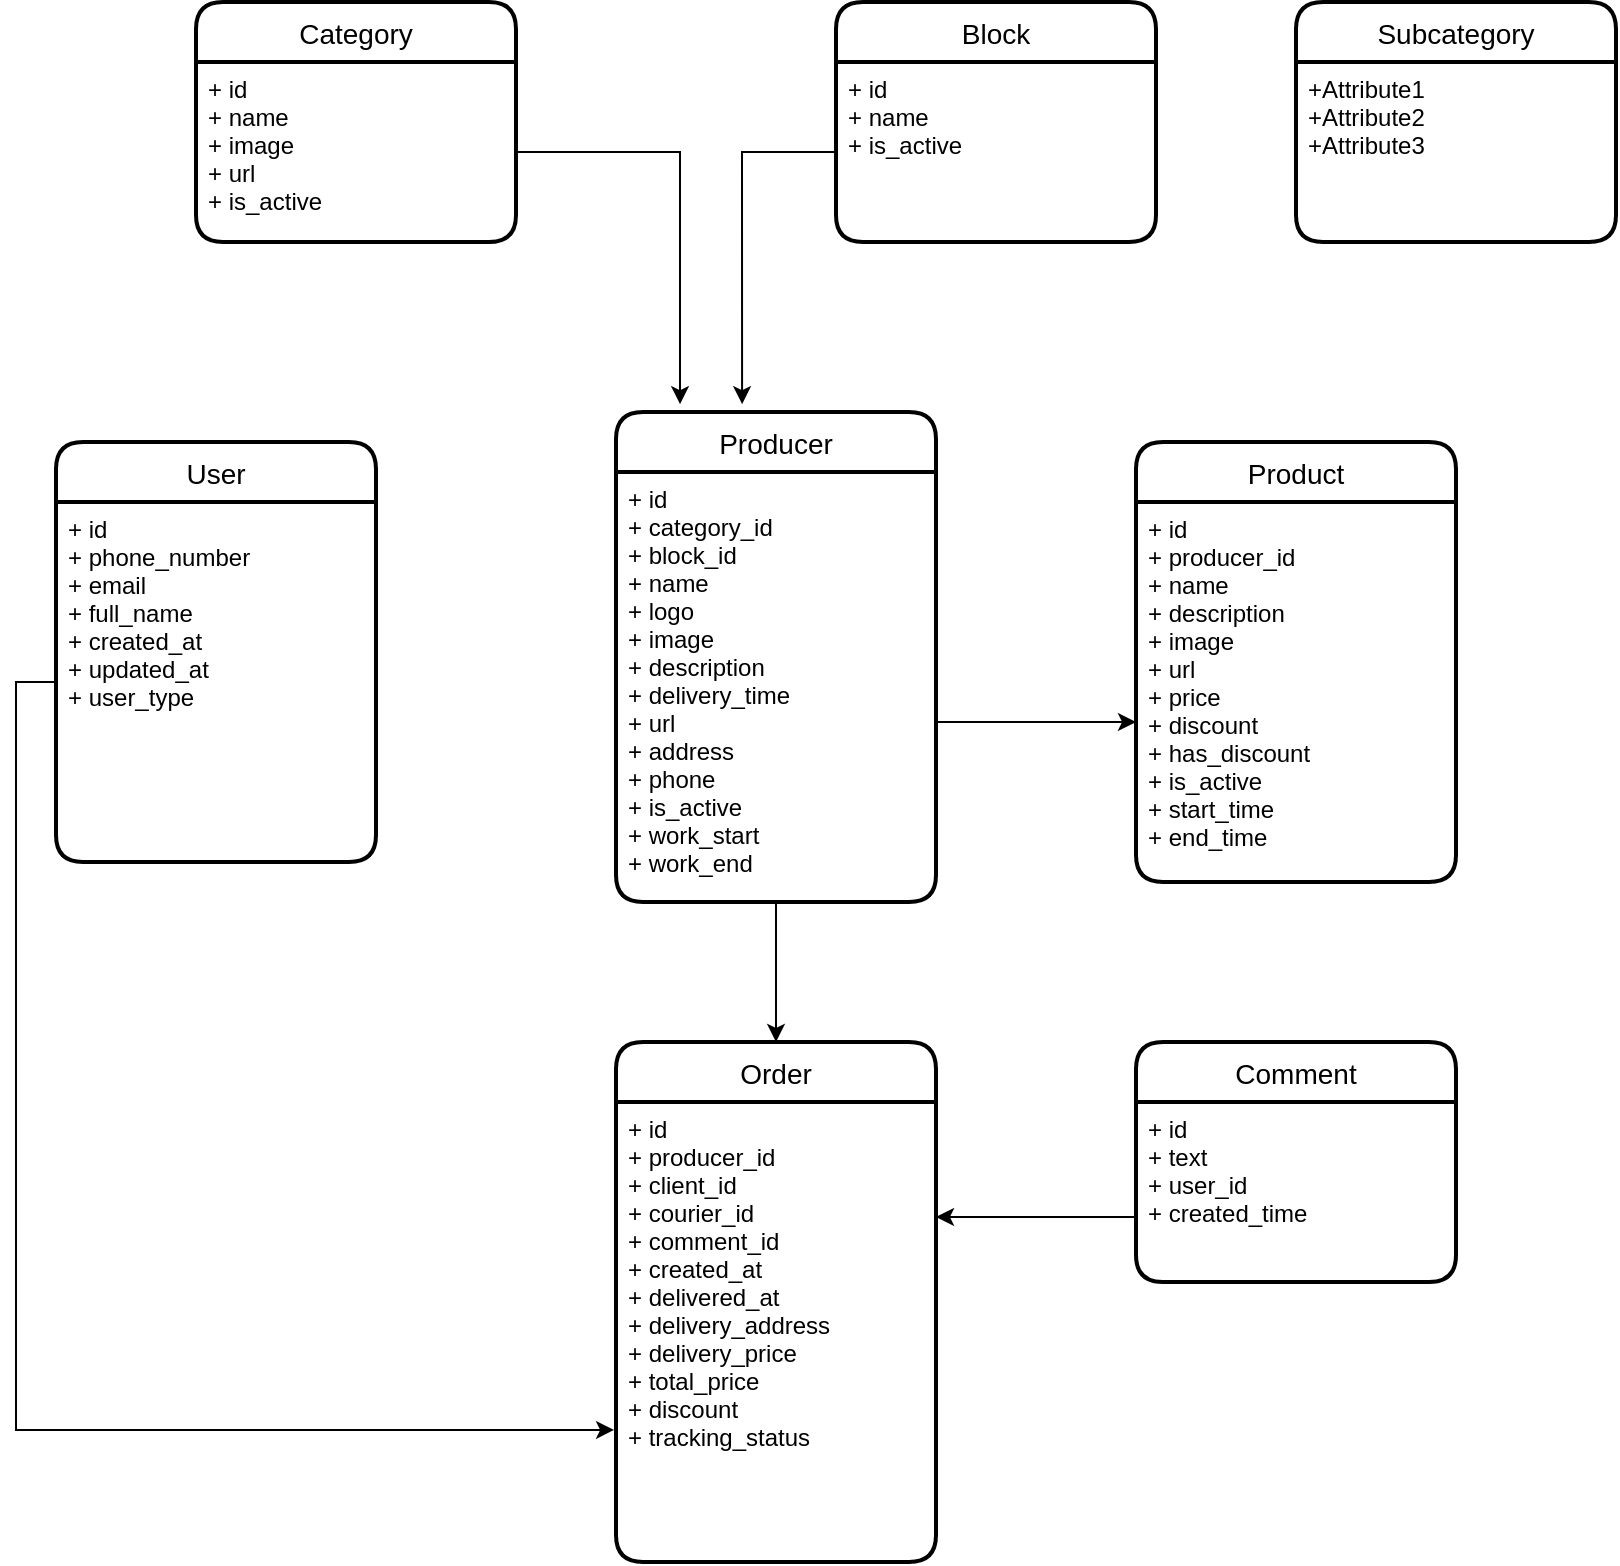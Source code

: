 <mxfile version="14.7.3" type="github"><diagram id="nF-A2nRK-dEDCzHfG-Gk" name="Page-1"><mxGraphModel dx="946" dy="511" grid="1" gridSize="10" guides="1" tooltips="1" connect="1" arrows="1" fold="1" page="1" pageScale="1" pageWidth="850" pageHeight="1100" math="0" shadow="0"><root><mxCell id="0"/><mxCell id="1" parent="0"/><mxCell id="DlSo0oBrCKsOZBYuvurM-24" value="User" style="swimlane;childLayout=stackLayout;horizontal=1;startSize=30;horizontalStack=0;rounded=1;fontSize=14;fontStyle=0;strokeWidth=2;resizeParent=0;resizeLast=1;shadow=0;dashed=0;align=center;" vertex="1" parent="1"><mxGeometry x="100" y="420" width="160" height="210" as="geometry"/></mxCell><mxCell id="DlSo0oBrCKsOZBYuvurM-25" value="+ id&#10;+ phone_number&#10;+ email&#10;+ full_name&#10;+ created_at&#10;+ updated_at&#10;+ user_type&#10;" style="align=left;strokeColor=none;fillColor=none;spacingLeft=4;fontSize=12;verticalAlign=top;resizable=0;rotatable=0;part=1;" vertex="1" parent="DlSo0oBrCKsOZBYuvurM-24"><mxGeometry y="30" width="160" height="180" as="geometry"/></mxCell><mxCell id="DlSo0oBrCKsOZBYuvurM-46" style="edgeStyle=orthogonalEdgeStyle;rounded=0;orthogonalLoop=1;jettySize=auto;html=1;entryX=0.5;entryY=0;entryDx=0;entryDy=0;" edge="1" parent="1" source="DlSo0oBrCKsOZBYuvurM-26" target="DlSo0oBrCKsOZBYuvurM-34"><mxGeometry relative="1" as="geometry"/></mxCell><mxCell id="DlSo0oBrCKsOZBYuvurM-26" value="Producer" style="swimlane;childLayout=stackLayout;horizontal=1;startSize=30;horizontalStack=0;rounded=1;fontSize=14;fontStyle=0;strokeWidth=2;resizeParent=0;resizeLast=1;shadow=0;dashed=0;align=center;" vertex="1" parent="1"><mxGeometry x="380" y="405" width="160" height="245" as="geometry"/></mxCell><mxCell id="DlSo0oBrCKsOZBYuvurM-27" value="+ id&#10;+ category_id&#10;+ block_id&#10;+ name&#10;+ logo&#10;+ image&#10;+ description&#10;+ delivery_time&#10;+ url&#10;+ address&#10;+ phone&#10;+ is_active&#10;+ work_start&#10;+ work_end&#10;" style="align=left;strokeColor=none;fillColor=none;spacingLeft=4;fontSize=12;verticalAlign=top;resizable=0;rotatable=0;part=1;" vertex="1" parent="DlSo0oBrCKsOZBYuvurM-26"><mxGeometry y="30" width="160" height="215" as="geometry"/></mxCell><mxCell id="DlSo0oBrCKsOZBYuvurM-29" value="Product" style="swimlane;childLayout=stackLayout;horizontal=1;startSize=30;horizontalStack=0;rounded=1;fontSize=14;fontStyle=0;strokeWidth=2;resizeParent=0;resizeLast=1;shadow=0;dashed=0;align=center;" vertex="1" parent="1"><mxGeometry x="640" y="420" width="160" height="220" as="geometry"/></mxCell><mxCell id="DlSo0oBrCKsOZBYuvurM-30" value="+ id&#10;+ producer_id&#10;+ name&#10;+ description&#10;+ image&#10;+ url&#10;+ price&#10;+ discount&#10;+ has_discount&#10;+ is_active&#10;+ start_time&#10;+ end_time" style="align=left;strokeColor=none;fillColor=none;spacingLeft=4;fontSize=12;verticalAlign=top;resizable=0;rotatable=0;part=1;" vertex="1" parent="DlSo0oBrCKsOZBYuvurM-29"><mxGeometry y="30" width="160" height="190" as="geometry"/></mxCell><mxCell id="DlSo0oBrCKsOZBYuvurM-31" value="Category" style="swimlane;childLayout=stackLayout;horizontal=1;startSize=30;horizontalStack=0;rounded=1;fontSize=14;fontStyle=0;strokeWidth=2;resizeParent=0;resizeLast=1;shadow=0;dashed=0;align=center;" vertex="1" parent="1"><mxGeometry x="170" y="200" width="160" height="120" as="geometry"/></mxCell><mxCell id="DlSo0oBrCKsOZBYuvurM-32" value="+ id&#10;+ name&#10;+ image&#10;+ url&#10;+ is_active" style="align=left;strokeColor=none;fillColor=none;spacingLeft=4;fontSize=12;verticalAlign=top;resizable=0;rotatable=0;part=1;" vertex="1" parent="DlSo0oBrCKsOZBYuvurM-31"><mxGeometry y="30" width="160" height="90" as="geometry"/></mxCell><mxCell id="DlSo0oBrCKsOZBYuvurM-34" value="Order" style="swimlane;childLayout=stackLayout;horizontal=1;startSize=30;horizontalStack=0;rounded=1;fontSize=14;fontStyle=0;strokeWidth=2;resizeParent=0;resizeLast=1;shadow=0;dashed=0;align=center;" vertex="1" parent="1"><mxGeometry x="380" y="720" width="160" height="260" as="geometry"/></mxCell><mxCell id="DlSo0oBrCKsOZBYuvurM-35" value="+ id&#10;+ producer_id&#10;+ client_id&#10;+ courier_id&#10;+ comment_id&#10;+ created_at&#10;+ delivered_at&#10;+ delivery_address&#10;+ delivery_price&#10;+ total_price&#10;+ discount&#10;+ tracking_status&#10;&#10;" style="align=left;strokeColor=none;fillColor=none;spacingLeft=4;fontSize=12;verticalAlign=top;resizable=0;rotatable=0;part=1;" vertex="1" parent="DlSo0oBrCKsOZBYuvurM-34"><mxGeometry y="30" width="160" height="230" as="geometry"/></mxCell><mxCell id="DlSo0oBrCKsOZBYuvurM-36" value="Comment" style="swimlane;childLayout=stackLayout;horizontal=1;startSize=30;horizontalStack=0;rounded=1;fontSize=14;fontStyle=0;strokeWidth=2;resizeParent=0;resizeLast=1;shadow=0;dashed=0;align=center;" vertex="1" parent="1"><mxGeometry x="640" y="720" width="160" height="120" as="geometry"/></mxCell><mxCell id="DlSo0oBrCKsOZBYuvurM-37" value="+ id&#10;+ text&#10;+ user_id&#10;+ created_time&#10;" style="align=left;strokeColor=none;fillColor=none;spacingLeft=4;fontSize=12;verticalAlign=top;resizable=0;rotatable=0;part=1;" vertex="1" parent="DlSo0oBrCKsOZBYuvurM-36"><mxGeometry y="30" width="160" height="90" as="geometry"/></mxCell><mxCell id="DlSo0oBrCKsOZBYuvurM-42" style="edgeStyle=orthogonalEdgeStyle;rounded=0;orthogonalLoop=1;jettySize=auto;html=1;exitX=0;exitY=0.5;exitDx=0;exitDy=0;entryX=0.394;entryY=-0.016;entryDx=0;entryDy=0;entryPerimeter=0;" edge="1" parent="1" source="DlSo0oBrCKsOZBYuvurM-39" target="DlSo0oBrCKsOZBYuvurM-26"><mxGeometry relative="1" as="geometry"><Array as="points"><mxPoint x="443" y="275"/></Array></mxGeometry></mxCell><mxCell id="DlSo0oBrCKsOZBYuvurM-38" value="Block" style="swimlane;childLayout=stackLayout;horizontal=1;startSize=30;horizontalStack=0;rounded=1;fontSize=14;fontStyle=0;strokeWidth=2;resizeParent=0;resizeLast=1;shadow=0;dashed=0;align=center;" vertex="1" parent="1"><mxGeometry x="490" y="200" width="160" height="120" as="geometry"/></mxCell><mxCell id="DlSo0oBrCKsOZBYuvurM-39" value="+ id&#10;+ name&#10;+ is_active&#10;" style="align=left;strokeColor=none;fillColor=none;spacingLeft=4;fontSize=12;verticalAlign=top;resizable=0;rotatable=0;part=1;" vertex="1" parent="DlSo0oBrCKsOZBYuvurM-38"><mxGeometry y="30" width="160" height="90" as="geometry"/></mxCell><mxCell id="DlSo0oBrCKsOZBYuvurM-41" style="edgeStyle=orthogonalEdgeStyle;rounded=0;orthogonalLoop=1;jettySize=auto;html=1;" edge="1" parent="1" source="DlSo0oBrCKsOZBYuvurM-27" target="DlSo0oBrCKsOZBYuvurM-30"><mxGeometry relative="1" as="geometry"><Array as="points"><mxPoint x="610" y="560"/><mxPoint x="610" y="560"/></Array></mxGeometry></mxCell><mxCell id="DlSo0oBrCKsOZBYuvurM-43" style="edgeStyle=orthogonalEdgeStyle;rounded=0;orthogonalLoop=1;jettySize=auto;html=1;entryX=1;entryY=0.25;entryDx=0;entryDy=0;" edge="1" parent="1" source="DlSo0oBrCKsOZBYuvurM-37" target="DlSo0oBrCKsOZBYuvurM-35"><mxGeometry relative="1" as="geometry"><Array as="points"><mxPoint x="590" y="808"/></Array></mxGeometry></mxCell><mxCell id="DlSo0oBrCKsOZBYuvurM-44" style="edgeStyle=orthogonalEdgeStyle;rounded=0;orthogonalLoop=1;jettySize=auto;html=1;exitX=1;exitY=0.5;exitDx=0;exitDy=0;entryX=0.2;entryY=-0.016;entryDx=0;entryDy=0;entryPerimeter=0;" edge="1" parent="1" source="DlSo0oBrCKsOZBYuvurM-32" target="DlSo0oBrCKsOZBYuvurM-26"><mxGeometry relative="1" as="geometry"><Array as="points"><mxPoint x="412" y="275"/></Array></mxGeometry></mxCell><mxCell id="DlSo0oBrCKsOZBYuvurM-45" style="edgeStyle=orthogonalEdgeStyle;rounded=0;orthogonalLoop=1;jettySize=auto;html=1;exitX=0;exitY=0.5;exitDx=0;exitDy=0;entryX=-0.006;entryY=0.713;entryDx=0;entryDy=0;entryPerimeter=0;" edge="1" parent="1" source="DlSo0oBrCKsOZBYuvurM-25" target="DlSo0oBrCKsOZBYuvurM-35"><mxGeometry relative="1" as="geometry"/></mxCell><mxCell id="DlSo0oBrCKsOZBYuvurM-47" value="Subcategory" style="swimlane;childLayout=stackLayout;horizontal=1;startSize=30;horizontalStack=0;rounded=1;fontSize=14;fontStyle=0;strokeWidth=2;resizeParent=0;resizeLast=1;shadow=0;dashed=0;align=center;" vertex="1" parent="1"><mxGeometry x="720" y="200" width="160" height="120" as="geometry"/></mxCell><mxCell id="DlSo0oBrCKsOZBYuvurM-48" value="+Attribute1&#10;+Attribute2&#10;+Attribute3" style="align=left;strokeColor=none;fillColor=none;spacingLeft=4;fontSize=12;verticalAlign=top;resizable=0;rotatable=0;part=1;" vertex="1" parent="DlSo0oBrCKsOZBYuvurM-47"><mxGeometry y="30" width="160" height="90" as="geometry"/></mxCell></root></mxGraphModel></diagram></mxfile>